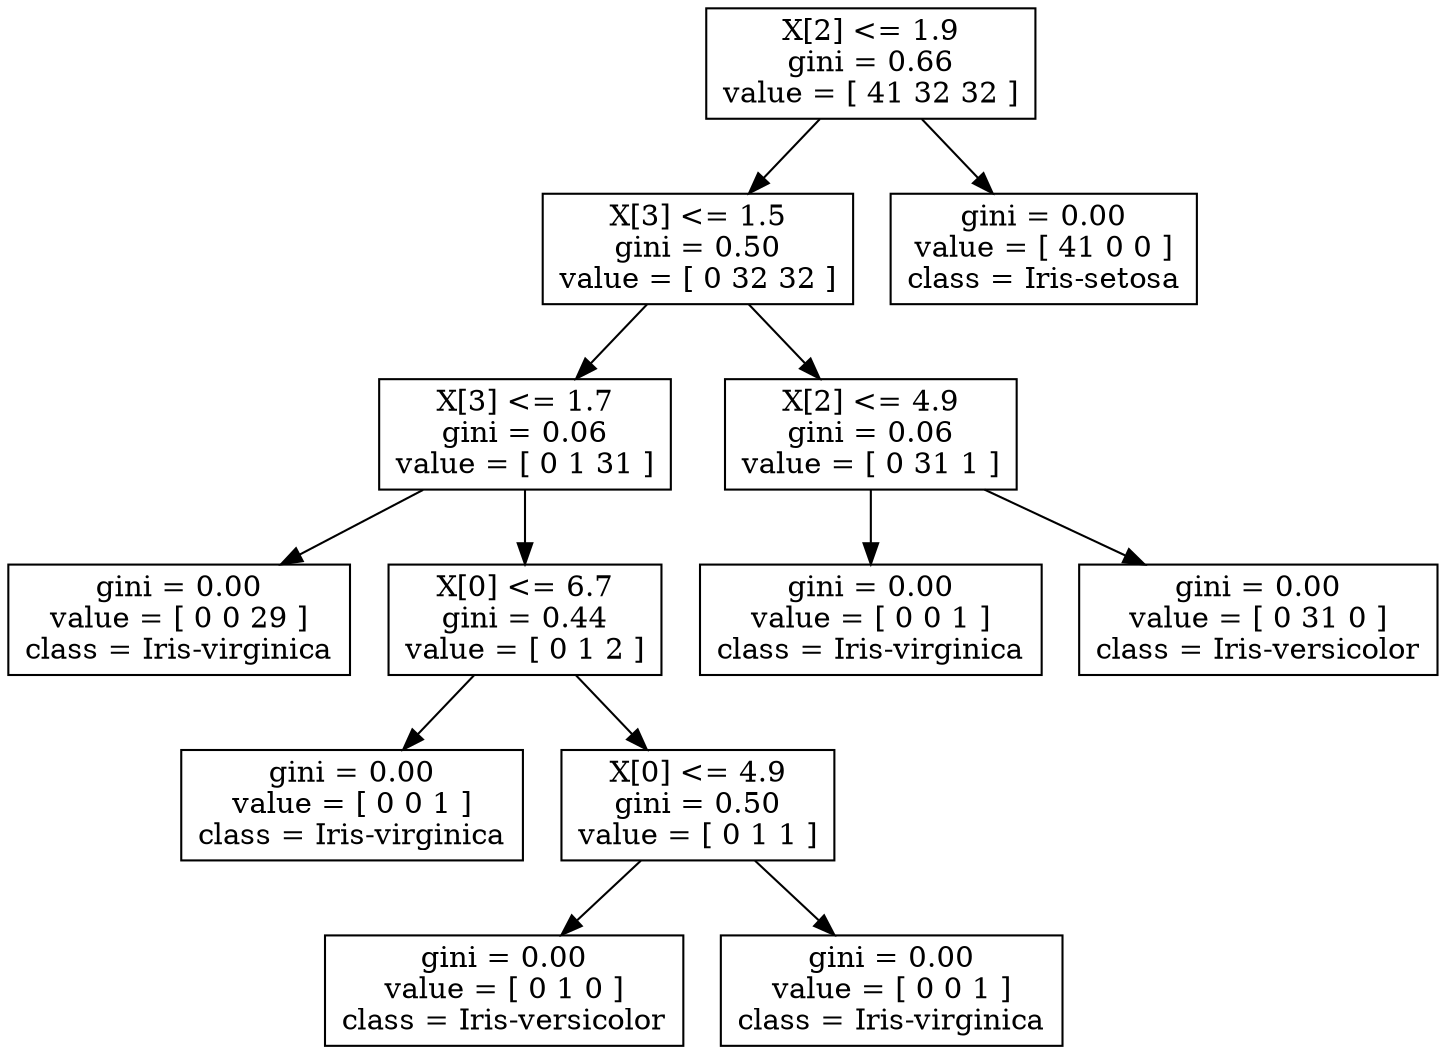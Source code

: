 digraph Tree {
node [shape=box] ;
0 [label="X[2] <= 1.9\ngini = 0.66\nvalue = [ 41 32 32 ]"] ;
1 [label="X[3] <= 1.5\ngini = 0.50\nvalue = [ 0 32 32 ]"] ;
0 -> 1 ;
2 [label="X[3] <= 1.7\ngini = 0.06\nvalue = [ 0 1 31 ]"] ;
1 -> 2 ;
3 [label="gini = 0.00\nvalue = [ 0 0 29 ]\nclass = Iris-virginica"] ;
2 -> 3 ;
4 [label="X[0] <= 6.7\ngini = 0.44\nvalue = [ 0 1 2 ]"] ;
2 -> 4 ;
5 [label="gini = 0.00\nvalue = [ 0 0 1 ]\nclass = Iris-virginica"] ;
4 -> 5 ;
6 [label="X[0] <= 4.9\ngini = 0.50\nvalue = [ 0 1 1 ]"] ;
4 -> 6 ;
7 [label="gini = 0.00\nvalue = [ 0 1 0 ]\nclass = Iris-versicolor"] ;
6 -> 7 ;
8 [label="gini = 0.00\nvalue = [ 0 0 1 ]\nclass = Iris-virginica"] ;
6 -> 8 ;
9 [label="X[2] <= 4.9\ngini = 0.06\nvalue = [ 0 31 1 ]"] ;
1 -> 9 ;
10 [label="gini = 0.00\nvalue = [ 0 0 1 ]\nclass = Iris-virginica"] ;
9 -> 10 ;
11 [label="gini = 0.00\nvalue = [ 0 31 0 ]\nclass = Iris-versicolor"] ;
9 -> 11 ;
12 [label="gini = 0.00\nvalue = [ 41 0 0 ]\nclass = Iris-setosa"] ;
0 -> 12 ;
}